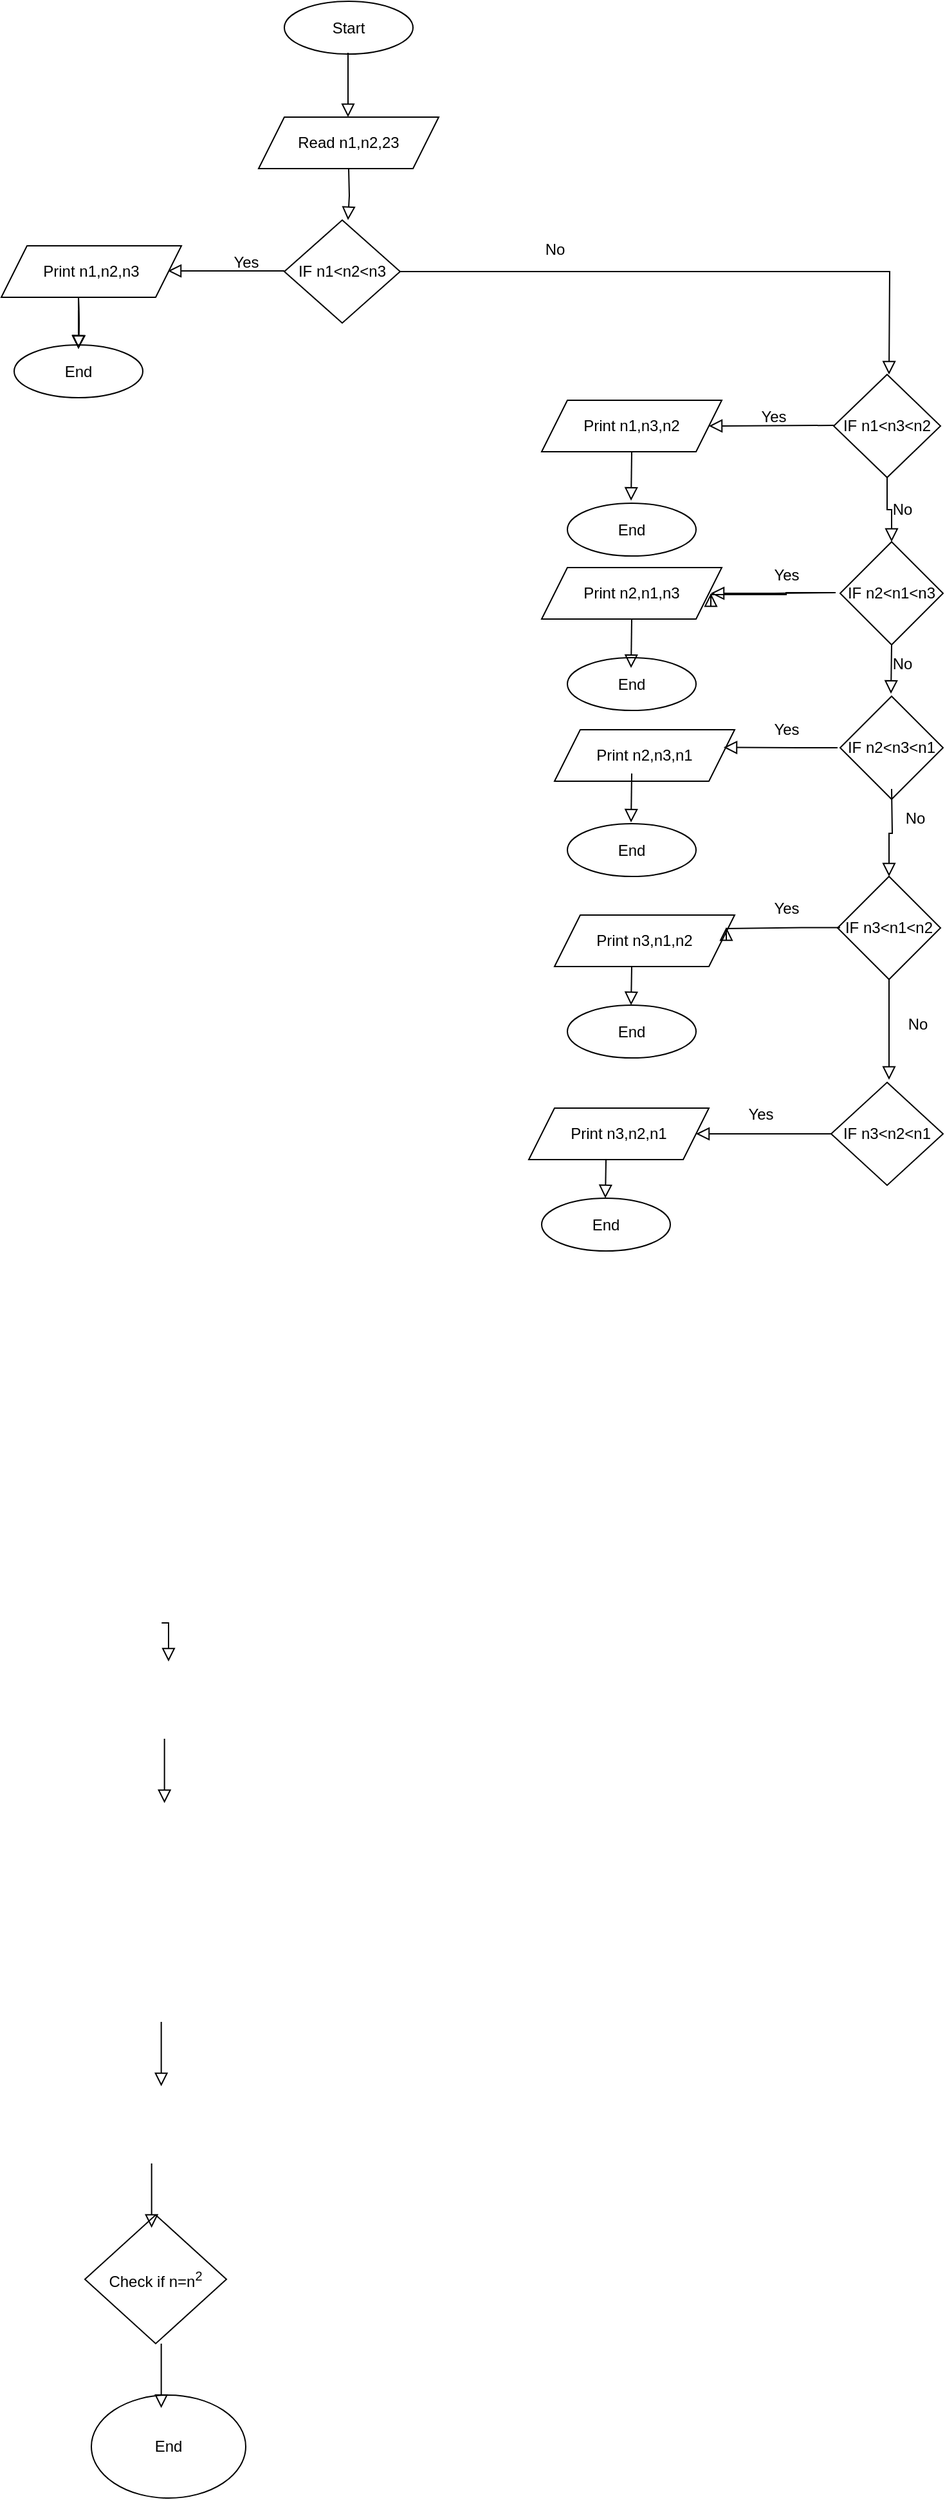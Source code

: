 <mxfile version="21.3.5" type="github">
  <diagram id="C5RBs43oDa-KdzZeNtuy" name="Page-1">
    <mxGraphModel dx="880" dy="1657" grid="1" gridSize="10" guides="1" tooltips="1" connect="1" arrows="1" fold="1" page="1" pageScale="1" pageWidth="827" pageHeight="1169" background="none" math="0" shadow="0">
      <root>
        <mxCell id="WIyWlLk6GJQsqaUBKTNV-0" />
        <mxCell id="WIyWlLk6GJQsqaUBKTNV-1" parent="WIyWlLk6GJQsqaUBKTNV-0" />
        <mxCell id="WIyWlLk6GJQsqaUBKTNV-2" value="" style="rounded=0;html=1;jettySize=auto;orthogonalLoop=1;fontSize=11;endArrow=block;endFill=0;endSize=8;strokeWidth=1;shadow=0;labelBackgroundColor=none;edgeStyle=orthogonalEdgeStyle;" parent="WIyWlLk6GJQsqaUBKTNV-1" edge="1">
          <mxGeometry relative="1" as="geometry">
            <mxPoint x="214.64" y="110" as="sourcePoint" />
            <mxPoint x="220" y="140" as="targetPoint" />
          </mxGeometry>
        </mxCell>
        <mxCell id="QQICRdsqd7kg14_r1sLs-0" value="Start" style="ellipse;whiteSpace=wrap;html=1;" parent="WIyWlLk6GJQsqaUBKTNV-1" vertex="1">
          <mxGeometry x="310" y="-1150" width="100" height="41" as="geometry" />
        </mxCell>
        <mxCell id="QQICRdsqd7kg14_r1sLs-5" value="" style="rounded=0;html=1;jettySize=auto;orthogonalLoop=1;fontSize=11;endArrow=block;endFill=0;endSize=8;strokeWidth=1;shadow=0;labelBackgroundColor=none;edgeStyle=orthogonalEdgeStyle;" parent="WIyWlLk6GJQsqaUBKTNV-1" edge="1">
          <mxGeometry relative="1" as="geometry">
            <mxPoint x="359.5" y="-1110" as="sourcePoint" />
            <mxPoint x="359.5" y="-1060" as="targetPoint" />
          </mxGeometry>
        </mxCell>
        <mxCell id="QQICRdsqd7kg14_r1sLs-6" value="Read n1,n2,23" style="shape=parallelogram;perimeter=parallelogramPerimeter;whiteSpace=wrap;html=1;fixedSize=1;" parent="WIyWlLk6GJQsqaUBKTNV-1" vertex="1">
          <mxGeometry x="290" y="-1060" width="140" height="40" as="geometry" />
        </mxCell>
        <mxCell id="QQICRdsqd7kg14_r1sLs-7" value="" style="rounded=0;html=1;jettySize=auto;orthogonalLoop=1;fontSize=11;endArrow=block;endFill=0;endSize=8;strokeWidth=1;shadow=0;labelBackgroundColor=none;edgeStyle=orthogonalEdgeStyle;" parent="WIyWlLk6GJQsqaUBKTNV-1" edge="1">
          <mxGeometry relative="1" as="geometry">
            <mxPoint x="214.33" y="420" as="sourcePoint" />
            <mxPoint x="214.33" y="470" as="targetPoint" />
          </mxGeometry>
        </mxCell>
        <mxCell id="QQICRdsqd7kg14_r1sLs-8" value="Check if n=n&lt;sup&gt;2&lt;/sup&gt;" style="rhombus;whiteSpace=wrap;html=1;" parent="WIyWlLk6GJQsqaUBKTNV-1" vertex="1">
          <mxGeometry x="155" y="570" width="110" height="100" as="geometry" />
        </mxCell>
        <mxCell id="QQICRdsqd7kg14_r1sLs-9" value="" style="rounded=0;html=1;jettySize=auto;orthogonalLoop=1;fontSize=11;endArrow=block;endFill=0;endSize=8;strokeWidth=1;shadow=0;labelBackgroundColor=none;edgeStyle=orthogonalEdgeStyle;" parent="WIyWlLk6GJQsqaUBKTNV-1" edge="1">
          <mxGeometry relative="1" as="geometry">
            <mxPoint x="206.83" y="530" as="sourcePoint" />
            <mxPoint x="206.83" y="580" as="targetPoint" />
          </mxGeometry>
        </mxCell>
        <mxCell id="QQICRdsqd7kg14_r1sLs-11" value="End" style="ellipse;whiteSpace=wrap;html=1;" parent="WIyWlLk6GJQsqaUBKTNV-1" vertex="1">
          <mxGeometry x="160" y="710" width="120" height="80" as="geometry" />
        </mxCell>
        <mxCell id="QQICRdsqd7kg14_r1sLs-12" value="" style="rounded=0;html=1;jettySize=auto;orthogonalLoop=1;fontSize=11;endArrow=block;endFill=0;endSize=8;strokeWidth=1;shadow=0;labelBackgroundColor=none;edgeStyle=orthogonalEdgeStyle;" parent="WIyWlLk6GJQsqaUBKTNV-1" edge="1">
          <mxGeometry relative="1" as="geometry">
            <mxPoint x="214.33" y="670" as="sourcePoint" />
            <mxPoint x="214.33" y="720" as="targetPoint" />
          </mxGeometry>
        </mxCell>
        <mxCell id="QQICRdsqd7kg14_r1sLs-13" value="" style="rounded=0;html=1;jettySize=auto;orthogonalLoop=1;fontSize=11;endArrow=block;endFill=0;endSize=8;strokeWidth=1;shadow=0;labelBackgroundColor=none;edgeStyle=orthogonalEdgeStyle;" parent="WIyWlLk6GJQsqaUBKTNV-1" edge="1">
          <mxGeometry relative="1" as="geometry">
            <mxPoint x="216.83" y="200" as="sourcePoint" />
            <mxPoint x="216.83" y="250" as="targetPoint" />
          </mxGeometry>
        </mxCell>
        <mxCell id="diacNIXVysO6hR9Xucvc-0" value="IF n1&amp;lt;n2&amp;lt;n3" style="rhombus;whiteSpace=wrap;html=1;" vertex="1" parent="WIyWlLk6GJQsqaUBKTNV-1">
          <mxGeometry x="310" y="-980" width="90" height="80" as="geometry" />
        </mxCell>
        <mxCell id="diacNIXVysO6hR9Xucvc-1" value="" style="rounded=0;html=1;jettySize=auto;orthogonalLoop=1;fontSize=11;endArrow=block;endFill=0;endSize=8;strokeWidth=1;shadow=0;labelBackgroundColor=none;edgeStyle=orthogonalEdgeStyle;" edge="1" parent="WIyWlLk6GJQsqaUBKTNV-1">
          <mxGeometry relative="1" as="geometry">
            <mxPoint x="360" y="-1020" as="sourcePoint" />
            <mxPoint x="359.5" y="-980" as="targetPoint" />
          </mxGeometry>
        </mxCell>
        <mxCell id="diacNIXVysO6hR9Xucvc-2" value="" style="rounded=0;html=1;jettySize=auto;orthogonalLoop=1;fontSize=11;endArrow=block;endFill=0;endSize=8;strokeWidth=1;shadow=0;labelBackgroundColor=none;edgeStyle=orthogonalEdgeStyle;exitX=1;exitY=0.5;exitDx=0;exitDy=0;" edge="1" parent="WIyWlLk6GJQsqaUBKTNV-1" source="diacNIXVysO6hR9Xucvc-0">
          <mxGeometry relative="1" as="geometry">
            <mxPoint x="450.5" y="-960" as="sourcePoint" />
            <mxPoint x="780" y="-860" as="targetPoint" />
          </mxGeometry>
        </mxCell>
        <mxCell id="diacNIXVysO6hR9Xucvc-3" value="No" style="text;html=1;align=center;verticalAlign=middle;resizable=0;points=[];autosize=1;strokeColor=none;fillColor=none;" vertex="1" parent="WIyWlLk6GJQsqaUBKTNV-1">
          <mxGeometry x="500" y="-972" width="40" height="30" as="geometry" />
        </mxCell>
        <mxCell id="diacNIXVysO6hR9Xucvc-4" value="" style="rounded=0;html=1;jettySize=auto;orthogonalLoop=1;fontSize=11;endArrow=block;endFill=0;endSize=8;strokeWidth=1;shadow=0;labelBackgroundColor=none;edgeStyle=orthogonalEdgeStyle;" edge="1" parent="WIyWlLk6GJQsqaUBKTNV-1">
          <mxGeometry relative="1" as="geometry">
            <mxPoint x="310" y="-940.5" as="sourcePoint" />
            <mxPoint x="219.5" y="-940.5" as="targetPoint" />
          </mxGeometry>
        </mxCell>
        <mxCell id="diacNIXVysO6hR9Xucvc-5" value="Print n1,n2,n3" style="shape=parallelogram;perimeter=parallelogramPerimeter;whiteSpace=wrap;html=1;fixedSize=1;" vertex="1" parent="WIyWlLk6GJQsqaUBKTNV-1">
          <mxGeometry x="90" y="-960" width="140" height="40" as="geometry" />
        </mxCell>
        <mxCell id="diacNIXVysO6hR9Xucvc-6" value="Yes" style="text;html=1;align=center;verticalAlign=middle;resizable=0;points=[];autosize=1;strokeColor=none;fillColor=none;" vertex="1" parent="WIyWlLk6GJQsqaUBKTNV-1">
          <mxGeometry x="260" y="-962" width="40" height="30" as="geometry" />
        </mxCell>
        <mxCell id="diacNIXVysO6hR9Xucvc-7" value="IF n1&amp;lt;n3&amp;lt;n2" style="rhombus;whiteSpace=wrap;html=1;" vertex="1" parent="WIyWlLk6GJQsqaUBKTNV-1">
          <mxGeometry x="737" y="-860" width="83" height="80" as="geometry" />
        </mxCell>
        <mxCell id="diacNIXVysO6hR9Xucvc-8" value="" style="rounded=0;html=1;jettySize=auto;orthogonalLoop=1;fontSize=11;endArrow=block;endFill=0;endSize=8;strokeWidth=1;shadow=0;labelBackgroundColor=none;edgeStyle=orthogonalEdgeStyle;entryX=1;entryY=0.5;entryDx=0;entryDy=0;" edge="1" parent="WIyWlLk6GJQsqaUBKTNV-1" target="diacNIXVysO6hR9Xucvc-9">
          <mxGeometry relative="1" as="geometry">
            <mxPoint x="737" y="-820.5" as="sourcePoint" />
            <mxPoint x="646.5" y="-820.5" as="targetPoint" />
          </mxGeometry>
        </mxCell>
        <mxCell id="diacNIXVysO6hR9Xucvc-9" value="Print n1,n3,n2" style="shape=parallelogram;perimeter=parallelogramPerimeter;whiteSpace=wrap;html=1;fixedSize=1;" vertex="1" parent="WIyWlLk6GJQsqaUBKTNV-1">
          <mxGeometry x="510" y="-840" width="140" height="40" as="geometry" />
        </mxCell>
        <mxCell id="diacNIXVysO6hR9Xucvc-10" value="Yes" style="text;html=1;align=center;verticalAlign=middle;resizable=0;points=[];autosize=1;strokeColor=none;fillColor=none;" vertex="1" parent="WIyWlLk6GJQsqaUBKTNV-1">
          <mxGeometry x="670" y="-842" width="40" height="30" as="geometry" />
        </mxCell>
        <mxCell id="diacNIXVysO6hR9Xucvc-12" value="" style="rounded=0;html=1;jettySize=auto;orthogonalLoop=1;fontSize=11;endArrow=block;endFill=0;endSize=8;strokeWidth=1;shadow=0;labelBackgroundColor=none;edgeStyle=orthogonalEdgeStyle;exitX=0.5;exitY=1;exitDx=0;exitDy=0;entryX=0.5;entryY=0;entryDx=0;entryDy=0;" edge="1" parent="WIyWlLk6GJQsqaUBKTNV-1" source="diacNIXVysO6hR9Xucvc-7" target="diacNIXVysO6hR9Xucvc-13">
          <mxGeometry relative="1" as="geometry">
            <mxPoint x="389.75" y="-770" as="sourcePoint" />
            <mxPoint x="782" y="-730" as="targetPoint" />
          </mxGeometry>
        </mxCell>
        <mxCell id="diacNIXVysO6hR9Xucvc-13" value="IF n2&amp;lt;n1&amp;lt;n3" style="rhombus;whiteSpace=wrap;html=1;" vertex="1" parent="WIyWlLk6GJQsqaUBKTNV-1">
          <mxGeometry x="742" y="-730" width="80" height="80" as="geometry" />
        </mxCell>
        <mxCell id="diacNIXVysO6hR9Xucvc-14" value="End" style="ellipse;whiteSpace=wrap;html=1;" vertex="1" parent="WIyWlLk6GJQsqaUBKTNV-1">
          <mxGeometry x="100" y="-883" width="100" height="41" as="geometry" />
        </mxCell>
        <mxCell id="diacNIXVysO6hR9Xucvc-15" value="" style="rounded=0;html=1;jettySize=auto;orthogonalLoop=1;fontSize=11;endArrow=block;endFill=0;endSize=8;strokeWidth=1;shadow=0;labelBackgroundColor=none;edgeStyle=orthogonalEdgeStyle;" edge="1" parent="WIyWlLk6GJQsqaUBKTNV-1">
          <mxGeometry relative="1" as="geometry">
            <mxPoint x="150" y="-920" as="sourcePoint" />
            <mxPoint x="150" y="-880" as="targetPoint" />
          </mxGeometry>
        </mxCell>
        <mxCell id="diacNIXVysO6hR9Xucvc-16" value="End" style="ellipse;whiteSpace=wrap;html=1;" vertex="1" parent="WIyWlLk6GJQsqaUBKTNV-1">
          <mxGeometry x="530" y="-760" width="100" height="41" as="geometry" />
        </mxCell>
        <mxCell id="diacNIXVysO6hR9Xucvc-18" value="" style="rounded=0;html=1;jettySize=auto;orthogonalLoop=1;fontSize=11;endArrow=block;endFill=0;endSize=8;strokeWidth=1;shadow=0;labelBackgroundColor=none;edgeStyle=orthogonalEdgeStyle;" edge="1" parent="WIyWlLk6GJQsqaUBKTNV-1">
          <mxGeometry relative="1" as="geometry">
            <mxPoint x="580" y="-800" as="sourcePoint" />
            <mxPoint x="579.5" y="-762" as="targetPoint" />
          </mxGeometry>
        </mxCell>
        <mxCell id="diacNIXVysO6hR9Xucvc-19" value="" style="rounded=0;html=1;jettySize=auto;orthogonalLoop=1;fontSize=11;endArrow=block;endFill=0;endSize=8;strokeWidth=1;shadow=0;labelBackgroundColor=none;edgeStyle=orthogonalEdgeStyle;" edge="1" parent="WIyWlLk6GJQsqaUBKTNV-1">
          <mxGeometry relative="1" as="geometry">
            <mxPoint x="150" y="-920" as="sourcePoint" />
            <mxPoint x="150" y="-880" as="targetPoint" />
          </mxGeometry>
        </mxCell>
        <mxCell id="diacNIXVysO6hR9Xucvc-20" value="" style="rounded=0;html=1;jettySize=auto;orthogonalLoop=1;fontSize=11;endArrow=block;endFill=0;endSize=8;strokeWidth=1;shadow=0;labelBackgroundColor=none;edgeStyle=orthogonalEdgeStyle;" edge="1" parent="WIyWlLk6GJQsqaUBKTNV-1">
          <mxGeometry relative="1" as="geometry">
            <mxPoint x="150" y="-910" as="sourcePoint" />
            <mxPoint x="150" y="-880" as="targetPoint" />
          </mxGeometry>
        </mxCell>
        <mxCell id="diacNIXVysO6hR9Xucvc-21" value="" style="rounded=0;html=1;jettySize=auto;orthogonalLoop=1;fontSize=11;endArrow=block;endFill=0;endSize=8;strokeWidth=1;shadow=0;labelBackgroundColor=none;edgeStyle=orthogonalEdgeStyle;" edge="1" parent="WIyWlLk6GJQsqaUBKTNV-1">
          <mxGeometry relative="1" as="geometry">
            <mxPoint x="150" y="-910" as="sourcePoint" />
            <mxPoint x="150" y="-880" as="targetPoint" />
          </mxGeometry>
        </mxCell>
        <mxCell id="diacNIXVysO6hR9Xucvc-22" value="No" style="text;html=1;align=center;verticalAlign=middle;resizable=0;points=[];autosize=1;strokeColor=none;fillColor=none;" vertex="1" parent="WIyWlLk6GJQsqaUBKTNV-1">
          <mxGeometry x="770" y="-770" width="40" height="30" as="geometry" />
        </mxCell>
        <mxCell id="diacNIXVysO6hR9Xucvc-25" value="Yes" style="text;html=1;align=center;verticalAlign=middle;resizable=0;points=[];autosize=1;strokeColor=none;fillColor=none;" vertex="1" parent="WIyWlLk6GJQsqaUBKTNV-1">
          <mxGeometry x="680" y="-719" width="40" height="30" as="geometry" />
        </mxCell>
        <mxCell id="diacNIXVysO6hR9Xucvc-32" value="" style="rounded=0;html=1;jettySize=auto;orthogonalLoop=1;fontSize=11;endArrow=block;endFill=0;endSize=8;strokeWidth=1;shadow=0;labelBackgroundColor=none;edgeStyle=orthogonalEdgeStyle;entryX=1;entryY=0.5;entryDx=0;entryDy=0;" edge="1" parent="WIyWlLk6GJQsqaUBKTNV-1">
          <mxGeometry relative="1" as="geometry">
            <mxPoint x="738.5" y="-690.5" as="sourcePoint" />
            <mxPoint x="641.5" y="-690" as="targetPoint" />
          </mxGeometry>
        </mxCell>
        <mxCell id="diacNIXVysO6hR9Xucvc-33" value="Print n2,n1,n3" style="shape=parallelogram;perimeter=parallelogramPerimeter;whiteSpace=wrap;html=1;fixedSize=1;" vertex="1" parent="WIyWlLk6GJQsqaUBKTNV-1">
          <mxGeometry x="510" y="-710" width="140" height="40" as="geometry" />
        </mxCell>
        <mxCell id="diacNIXVysO6hR9Xucvc-36" value="End" style="ellipse;whiteSpace=wrap;html=1;" vertex="1" parent="WIyWlLk6GJQsqaUBKTNV-1">
          <mxGeometry x="530" y="-640" width="100" height="41" as="geometry" />
        </mxCell>
        <mxCell id="diacNIXVysO6hR9Xucvc-38" value="" style="rounded=0;html=1;jettySize=auto;orthogonalLoop=1;fontSize=11;endArrow=block;endFill=0;endSize=8;strokeWidth=1;shadow=0;labelBackgroundColor=none;edgeStyle=orthogonalEdgeStyle;" edge="1" parent="WIyWlLk6GJQsqaUBKTNV-1">
          <mxGeometry relative="1" as="geometry">
            <mxPoint x="580" y="-670" as="sourcePoint" />
            <mxPoint x="579.5" y="-632" as="targetPoint" />
          </mxGeometry>
        </mxCell>
        <mxCell id="diacNIXVysO6hR9Xucvc-39" value="" style="rounded=0;html=1;jettySize=auto;orthogonalLoop=1;fontSize=11;endArrow=block;endFill=0;endSize=8;strokeWidth=1;shadow=0;labelBackgroundColor=none;edgeStyle=orthogonalEdgeStyle;" edge="1" parent="WIyWlLk6GJQsqaUBKTNV-1">
          <mxGeometry relative="1" as="geometry">
            <mxPoint x="782" y="-650" as="sourcePoint" />
            <mxPoint x="781.5" y="-612" as="targetPoint" />
          </mxGeometry>
        </mxCell>
        <mxCell id="diacNIXVysO6hR9Xucvc-40" value="IF n2&amp;lt;n3&amp;lt;n1" style="rhombus;whiteSpace=wrap;html=1;" vertex="1" parent="WIyWlLk6GJQsqaUBKTNV-1">
          <mxGeometry x="742" y="-610" width="80" height="80" as="geometry" />
        </mxCell>
        <mxCell id="diacNIXVysO6hR9Xucvc-41" value="Print n2,n3,n1" style="shape=parallelogram;perimeter=parallelogramPerimeter;whiteSpace=wrap;html=1;fixedSize=1;" vertex="1" parent="WIyWlLk6GJQsqaUBKTNV-1">
          <mxGeometry x="520" y="-584" width="140" height="40" as="geometry" />
        </mxCell>
        <mxCell id="diacNIXVysO6hR9Xucvc-42" value="" style="rounded=0;html=1;jettySize=auto;orthogonalLoop=1;fontSize=11;endArrow=block;endFill=0;endSize=8;strokeWidth=1;shadow=0;labelBackgroundColor=none;edgeStyle=orthogonalEdgeStyle;entryX=1;entryY=0.5;entryDx=0;entryDy=0;" edge="1" parent="WIyWlLk6GJQsqaUBKTNV-1">
          <mxGeometry relative="1" as="geometry">
            <mxPoint x="738.5" y="-690.5" as="sourcePoint" />
            <mxPoint x="641.5" y="-690" as="targetPoint" />
            <Array as="points">
              <mxPoint x="700" y="-690" />
              <mxPoint x="700" y="-689" />
            </Array>
          </mxGeometry>
        </mxCell>
        <mxCell id="diacNIXVysO6hR9Xucvc-43" value="" style="rounded=0;html=1;jettySize=auto;orthogonalLoop=1;fontSize=11;endArrow=block;endFill=0;endSize=8;strokeWidth=1;shadow=0;labelBackgroundColor=none;edgeStyle=orthogonalEdgeStyle;entryX=1;entryY=0.5;entryDx=0;entryDy=0;" edge="1" parent="WIyWlLk6GJQsqaUBKTNV-1">
          <mxGeometry relative="1" as="geometry">
            <mxPoint x="740" y="-570" as="sourcePoint" />
            <mxPoint x="651.5" y="-570.25" as="targetPoint" />
            <Array as="points">
              <mxPoint x="710" y="-570.25" />
              <mxPoint x="710" y="-569.25" />
            </Array>
          </mxGeometry>
        </mxCell>
        <mxCell id="diacNIXVysO6hR9Xucvc-44" value="Yes" style="text;html=1;align=center;verticalAlign=middle;resizable=0;points=[];autosize=1;strokeColor=none;fillColor=none;" vertex="1" parent="WIyWlLk6GJQsqaUBKTNV-1">
          <mxGeometry x="680" y="-599" width="40" height="30" as="geometry" />
        </mxCell>
        <mxCell id="diacNIXVysO6hR9Xucvc-46" value="No" style="text;html=1;align=center;verticalAlign=middle;resizable=0;points=[];autosize=1;strokeColor=none;fillColor=none;" vertex="1" parent="WIyWlLk6GJQsqaUBKTNV-1">
          <mxGeometry x="770" y="-650" width="40" height="30" as="geometry" />
        </mxCell>
        <mxCell id="diacNIXVysO6hR9Xucvc-47" value="No" style="text;html=1;align=center;verticalAlign=middle;resizable=0;points=[];autosize=1;strokeColor=none;fillColor=none;" vertex="1" parent="WIyWlLk6GJQsqaUBKTNV-1">
          <mxGeometry x="780" y="-530" width="40" height="30" as="geometry" />
        </mxCell>
        <mxCell id="diacNIXVysO6hR9Xucvc-50" value="" style="rounded=0;html=1;jettySize=auto;orthogonalLoop=1;fontSize=11;endArrow=block;endFill=0;endSize=8;strokeWidth=1;shadow=0;labelBackgroundColor=none;edgeStyle=orthogonalEdgeStyle;entryX=0.5;entryY=0;entryDx=0;entryDy=0;" edge="1" parent="WIyWlLk6GJQsqaUBKTNV-1" target="diacNIXVysO6hR9Xucvc-51">
          <mxGeometry relative="1" as="geometry">
            <mxPoint x="782" y="-538" as="sourcePoint" />
            <mxPoint x="782" y="-460" as="targetPoint" />
          </mxGeometry>
        </mxCell>
        <mxCell id="diacNIXVysO6hR9Xucvc-51" value="IF n3&amp;lt;n1&amp;lt;n2" style="rhombus;whiteSpace=wrap;html=1;" vertex="1" parent="WIyWlLk6GJQsqaUBKTNV-1">
          <mxGeometry x="740" y="-470" width="80" height="80" as="geometry" />
        </mxCell>
        <mxCell id="diacNIXVysO6hR9Xucvc-52" value="End" style="ellipse;whiteSpace=wrap;html=1;" vertex="1" parent="WIyWlLk6GJQsqaUBKTNV-1">
          <mxGeometry x="530" y="-511" width="100" height="41" as="geometry" />
        </mxCell>
        <mxCell id="diacNIXVysO6hR9Xucvc-55" value="" style="rounded=0;html=1;jettySize=auto;orthogonalLoop=1;fontSize=11;endArrow=block;endFill=0;endSize=8;strokeWidth=1;shadow=0;labelBackgroundColor=none;edgeStyle=orthogonalEdgeStyle;" edge="1" parent="WIyWlLk6GJQsqaUBKTNV-1">
          <mxGeometry relative="1" as="geometry">
            <mxPoint x="580" y="-550" as="sourcePoint" />
            <mxPoint x="579.5" y="-512" as="targetPoint" />
          </mxGeometry>
        </mxCell>
        <mxCell id="diacNIXVysO6hR9Xucvc-56" value="Print n3,n2,n1" style="shape=parallelogram;perimeter=parallelogramPerimeter;whiteSpace=wrap;html=1;fixedSize=1;" vertex="1" parent="WIyWlLk6GJQsqaUBKTNV-1">
          <mxGeometry x="500" y="-290" width="140" height="40" as="geometry" />
        </mxCell>
        <mxCell id="diacNIXVysO6hR9Xucvc-57" value="Print n3,n1,n2" style="shape=parallelogram;perimeter=parallelogramPerimeter;whiteSpace=wrap;html=1;fixedSize=1;" vertex="1" parent="WIyWlLk6GJQsqaUBKTNV-1">
          <mxGeometry x="520" y="-440" width="140" height="40" as="geometry" />
        </mxCell>
        <mxCell id="diacNIXVysO6hR9Xucvc-59" value="" style="rounded=0;html=1;jettySize=auto;orthogonalLoop=1;fontSize=11;endArrow=block;endFill=0;endSize=8;strokeWidth=1;shadow=0;labelBackgroundColor=none;edgeStyle=orthogonalEdgeStyle;entryX=1;entryY=0.5;entryDx=0;entryDy=0;" edge="1" parent="WIyWlLk6GJQsqaUBKTNV-1">
          <mxGeometry relative="1" as="geometry">
            <mxPoint x="742" y="-430.25" as="sourcePoint" />
            <mxPoint x="653.5" y="-430.5" as="targetPoint" />
            <Array as="points">
              <mxPoint x="712" y="-430.5" />
              <mxPoint x="712" y="-429.5" />
            </Array>
          </mxGeometry>
        </mxCell>
        <mxCell id="diacNIXVysO6hR9Xucvc-60" value="Yes" style="text;html=1;align=center;verticalAlign=middle;resizable=0;points=[];autosize=1;strokeColor=none;fillColor=none;" vertex="1" parent="WIyWlLk6GJQsqaUBKTNV-1">
          <mxGeometry x="660" y="-300" width="40" height="30" as="geometry" />
        </mxCell>
        <mxCell id="diacNIXVysO6hR9Xucvc-61" value="" style="rounded=0;html=1;jettySize=auto;orthogonalLoop=1;fontSize=11;endArrow=block;endFill=0;endSize=8;strokeWidth=1;shadow=0;labelBackgroundColor=none;edgeStyle=orthogonalEdgeStyle;" edge="1" parent="WIyWlLk6GJQsqaUBKTNV-1">
          <mxGeometry relative="1" as="geometry">
            <mxPoint x="780" y="-390" as="sourcePoint" />
            <mxPoint x="780" y="-312" as="targetPoint" />
          </mxGeometry>
        </mxCell>
        <mxCell id="diacNIXVysO6hR9Xucvc-62" value="No" style="text;html=1;align=center;verticalAlign=middle;resizable=0;points=[];autosize=1;strokeColor=none;fillColor=none;" vertex="1" parent="WIyWlLk6GJQsqaUBKTNV-1">
          <mxGeometry x="782" y="-370" width="40" height="30" as="geometry" />
        </mxCell>
        <mxCell id="diacNIXVysO6hR9Xucvc-64" value="IF n3&amp;lt;n2&amp;lt;n1" style="rhombus;whiteSpace=wrap;html=1;" vertex="1" parent="WIyWlLk6GJQsqaUBKTNV-1">
          <mxGeometry x="735" y="-310" width="87" height="80" as="geometry" />
        </mxCell>
        <mxCell id="diacNIXVysO6hR9Xucvc-67" value="" style="rounded=0;html=1;jettySize=auto;orthogonalLoop=1;fontSize=11;endArrow=block;endFill=0;endSize=8;strokeWidth=1;shadow=0;labelBackgroundColor=none;edgeStyle=orthogonalEdgeStyle;exitX=0;exitY=0.5;exitDx=0;exitDy=0;" edge="1" parent="WIyWlLk6GJQsqaUBKTNV-1" source="diacNIXVysO6hR9Xucvc-64" target="diacNIXVysO6hR9Xucvc-56">
          <mxGeometry relative="1" as="geometry">
            <mxPoint x="730" y="-270" as="sourcePoint" />
            <mxPoint x="653.5" y="-270.5" as="targetPoint" />
            <Array as="points" />
          </mxGeometry>
        </mxCell>
        <mxCell id="diacNIXVysO6hR9Xucvc-68" value="End" style="ellipse;whiteSpace=wrap;html=1;" vertex="1" parent="WIyWlLk6GJQsqaUBKTNV-1">
          <mxGeometry x="530" y="-370" width="100" height="41" as="geometry" />
        </mxCell>
        <mxCell id="diacNIXVysO6hR9Xucvc-69" value="End" style="ellipse;whiteSpace=wrap;html=1;" vertex="1" parent="WIyWlLk6GJQsqaUBKTNV-1">
          <mxGeometry x="510" y="-220" width="100" height="41" as="geometry" />
        </mxCell>
        <mxCell id="diacNIXVysO6hR9Xucvc-71" value="" style="rounded=0;html=1;jettySize=auto;orthogonalLoop=1;fontSize=11;endArrow=block;endFill=0;endSize=8;strokeWidth=1;shadow=0;labelBackgroundColor=none;edgeStyle=orthogonalEdgeStyle;" edge="1" parent="WIyWlLk6GJQsqaUBKTNV-1">
          <mxGeometry relative="1" as="geometry">
            <mxPoint x="580" y="-400" as="sourcePoint" />
            <mxPoint x="579.5" y="-370" as="targetPoint" />
          </mxGeometry>
        </mxCell>
        <mxCell id="diacNIXVysO6hR9Xucvc-72" value="" style="rounded=0;html=1;jettySize=auto;orthogonalLoop=1;fontSize=11;endArrow=block;endFill=0;endSize=8;strokeWidth=1;shadow=0;labelBackgroundColor=none;edgeStyle=orthogonalEdgeStyle;" edge="1" parent="WIyWlLk6GJQsqaUBKTNV-1">
          <mxGeometry relative="1" as="geometry">
            <mxPoint x="560" y="-250" as="sourcePoint" />
            <mxPoint x="559.5" y="-220" as="targetPoint" />
          </mxGeometry>
        </mxCell>
        <mxCell id="diacNIXVysO6hR9Xucvc-73" value="Yes" style="text;html=1;align=center;verticalAlign=middle;resizable=0;points=[];autosize=1;strokeColor=none;fillColor=none;" vertex="1" parent="WIyWlLk6GJQsqaUBKTNV-1">
          <mxGeometry x="680" y="-460" width="40" height="30" as="geometry" />
        </mxCell>
      </root>
    </mxGraphModel>
  </diagram>
</mxfile>
